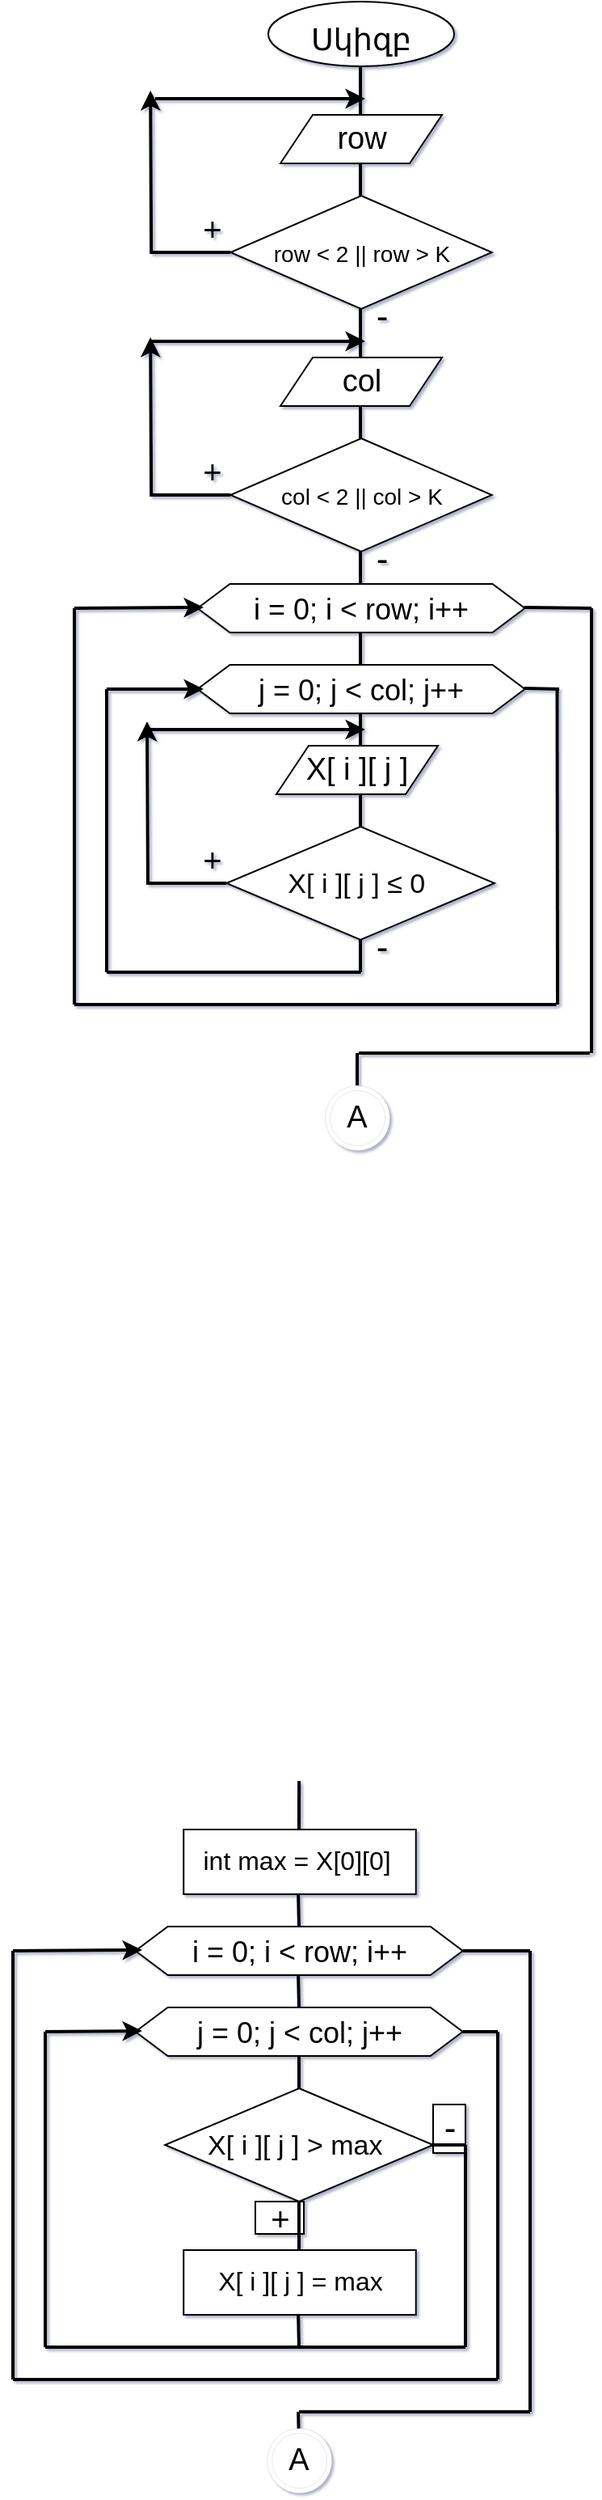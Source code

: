 <mxfile version="15.6.6" type="github"><diagram id="yQMnujrLuWFcyCCz4fXx" name="Page-1"><mxGraphModel dx="1382" dy="764" grid="1" gridSize="10" guides="1" tooltips="1" connect="1" arrows="1" fold="1" page="1" pageScale="1" pageWidth="850" pageHeight="1100" background="none" math="0" shadow="1"><root><mxCell id="0"/><mxCell id="1" parent="0"/><mxCell id="xvFAfYp4AePDCk2riCzN-5" value="&lt;font style=&quot;font-size: 19px&quot;&gt;Սկիզբ&lt;/font&gt;" style="ellipse;whiteSpace=wrap;html=1;fontSize=25;fontColor=default;strokeColor=default;fillColor=default;" parent="1" vertex="1"><mxGeometry x="370" y="110" width="115" height="40" as="geometry"/></mxCell><mxCell id="xvFAfYp4AePDCk2riCzN-6" value="row" style="shape=parallelogram;perimeter=parallelogramPerimeter;whiteSpace=wrap;html=1;fixedSize=1;fontSize=19;fontColor=default;strokeColor=default;fillColor=default;" parent="1" vertex="1"><mxGeometry x="377.5" y="180" width="100" height="30" as="geometry"/></mxCell><mxCell id="xvFAfYp4AePDCk2riCzN-7" value="col" style="shape=parallelogram;perimeter=parallelogramPerimeter;whiteSpace=wrap;html=1;fixedSize=1;fontSize=19;fontColor=default;strokeColor=default;fillColor=default;" parent="1" vertex="1"><mxGeometry x="377.5" y="330" width="100" height="30" as="geometry"/></mxCell><mxCell id="xvFAfYp4AePDCk2riCzN-17" value="" style="endArrow=none;html=1;rounded=0;labelBackgroundColor=default;fontSize=19;fontColor=default;strokeColor=default;strokeWidth=2;" parent="1" edge="1"><mxGeometry width="50" height="50" relative="1" as="geometry"><mxPoint x="427" y="180" as="sourcePoint"/><mxPoint x="427" y="150" as="targetPoint"/></mxGeometry></mxCell><mxCell id="xvFAfYp4AePDCk2riCzN-45" value="" style="edgeStyle=orthogonalEdgeStyle;rounded=0;orthogonalLoop=1;jettySize=auto;html=1;labelBackgroundColor=default;fontSize=22;fontColor=default;strokeColor=default;strokeWidth=2;" parent="1" source="xvFAfYp4AePDCk2riCzN-18" edge="1"><mxGeometry relative="1" as="geometry"><mxPoint x="297.1" y="165" as="targetPoint"/></mxGeometry></mxCell><mxCell id="xvFAfYp4AePDCk2riCzN-18" value="&lt;font style=&quot;font-size: 14px&quot;&gt;row &amp;lt; 2 || row &amp;gt; K&lt;/font&gt;" style="rhombus;whiteSpace=wrap;html=1;fontSize=19;fontColor=default;strokeColor=default;fillColor=default;" parent="1" vertex="1"><mxGeometry x="346.64" y="230" width="161.72" height="70" as="geometry"/></mxCell><mxCell id="xvFAfYp4AePDCk2riCzN-19" value="" style="endArrow=none;html=1;rounded=0;labelBackgroundColor=default;fontSize=14;fontColor=default;strokeColor=default;strokeWidth=2;" parent="1" edge="1"><mxGeometry width="50" height="50" relative="1" as="geometry"><mxPoint x="427" y="230" as="sourcePoint"/><mxPoint x="426.99" y="210" as="targetPoint"/></mxGeometry></mxCell><mxCell id="xvFAfYp4AePDCk2riCzN-21" value="&lt;font style=&quot;font-size: 20px&quot;&gt;+&lt;/font&gt;" style="text;html=1;align=center;verticalAlign=middle;resizable=0;points=[];autosize=1;strokeColor=none;fillColor=none;fontSize=14;fontColor=default;" parent="1" vertex="1"><mxGeometry x="320" y="240" width="30" height="20" as="geometry"/></mxCell><mxCell id="xvFAfYp4AePDCk2riCzN-22" value="&lt;font style=&quot;font-size: 22px&quot;&gt;-&lt;/font&gt;" style="text;html=1;align=center;verticalAlign=middle;resizable=0;points=[];autosize=1;strokeColor=none;fillColor=none;fontSize=20;fontColor=default;" parent="1" vertex="1"><mxGeometry x="430" y="290" width="20" height="30" as="geometry"/></mxCell><mxCell id="xvFAfYp4AePDCk2riCzN-46" value="" style="endArrow=classic;html=1;rounded=0;labelBackgroundColor=default;fontSize=22;fontColor=default;strokeColor=default;strokeWidth=2;" parent="1" edge="1"><mxGeometry width="50" height="50" relative="1" as="geometry"><mxPoint x="300" y="170" as="sourcePoint"/><mxPoint x="430" y="170" as="targetPoint"/></mxGeometry></mxCell><mxCell id="xvFAfYp4AePDCk2riCzN-55" value="" style="edgeStyle=orthogonalEdgeStyle;rounded=0;orthogonalLoop=1;jettySize=auto;html=1;labelBackgroundColor=default;fontSize=22;fontColor=default;strokeColor=default;strokeWidth=2;" parent="1" source="xvFAfYp4AePDCk2riCzN-47" edge="1"><mxGeometry relative="1" as="geometry"><mxPoint x="297.1" y="317.5" as="targetPoint"/></mxGeometry></mxCell><mxCell id="xvFAfYp4AePDCk2riCzN-47" value="&lt;font style=&quot;font-size: 14px&quot;&gt;col &amp;lt; 2 || col &amp;gt; K&lt;/font&gt;" style="rhombus;whiteSpace=wrap;html=1;fontSize=19;fontColor=default;strokeColor=default;fillColor=default;" parent="1" vertex="1"><mxGeometry x="346.64" y="380" width="161.72" height="70" as="geometry"/></mxCell><mxCell id="xvFAfYp4AePDCk2riCzN-48" value="" style="endArrow=none;html=1;rounded=0;labelBackgroundColor=default;fontSize=22;fontColor=default;strokeColor=default;strokeWidth=2;" parent="1" edge="1"><mxGeometry width="50" height="50" relative="1" as="geometry"><mxPoint x="427" y="360" as="sourcePoint"/><mxPoint x="427" y="370" as="targetPoint"/><Array as="points"><mxPoint x="427" y="380"/></Array></mxGeometry></mxCell><mxCell id="xvFAfYp4AePDCk2riCzN-50" value="&lt;font style=&quot;font-size: 20px&quot;&gt;+&lt;/font&gt;" style="text;html=1;align=center;verticalAlign=middle;resizable=0;points=[];autosize=1;strokeColor=none;fillColor=none;fontSize=14;fontColor=default;" parent="1" vertex="1"><mxGeometry x="320" y="390" width="30" height="20" as="geometry"/></mxCell><mxCell id="xvFAfYp4AePDCk2riCzN-59" value="" style="endArrow=none;html=1;rounded=0;labelBackgroundColor=default;fontSize=22;fontColor=default;strokeColor=default;strokeWidth=2;" parent="1" edge="1"><mxGeometry width="50" height="50" relative="1" as="geometry"><mxPoint x="427" y="300" as="sourcePoint"/><mxPoint x="427" y="330" as="targetPoint"/></mxGeometry></mxCell><mxCell id="xvFAfYp4AePDCk2riCzN-61" value="" style="endArrow=none;html=1;rounded=0;labelBackgroundColor=default;fontSize=22;fontColor=default;strokeColor=default;strokeWidth=2;" parent="1" edge="1"><mxGeometry width="50" height="50" relative="1" as="geometry"><mxPoint x="296.64" y="320" as="sourcePoint"/><mxPoint x="346.64" y="320" as="targetPoint"/></mxGeometry></mxCell><mxCell id="xvFAfYp4AePDCk2riCzN-62" value="" style="endArrow=classic;html=1;rounded=0;labelBackgroundColor=default;fontSize=22;fontColor=default;strokeColor=default;strokeWidth=2;" parent="1" edge="1"><mxGeometry width="50" height="50" relative="1" as="geometry"><mxPoint x="340" y="320" as="sourcePoint"/><mxPoint x="430" y="320" as="targetPoint"/></mxGeometry></mxCell><mxCell id="xvFAfYp4AePDCk2riCzN-63" value="&lt;font style=&quot;font-size: 18px&quot;&gt;i = 0; i &amp;lt; row; i++&lt;/font&gt;" style="shape=hexagon;perimeter=hexagonPerimeter2;whiteSpace=wrap;html=1;fixedSize=1;fontSize=22;fontColor=default;strokeColor=default;fillColor=default;" parent="1" vertex="1"><mxGeometry x="326.25" y="470" width="202.5" height="30" as="geometry"/></mxCell><mxCell id="xvFAfYp4AePDCk2riCzN-65" value="&lt;font style=&quot;font-size: 18px&quot;&gt;j = 0; j &amp;lt; col; j++&lt;/font&gt;" style="shape=hexagon;perimeter=hexagonPerimeter2;whiteSpace=wrap;html=1;fixedSize=1;fontSize=22;fontColor=default;strokeColor=default;fillColor=default;" parent="1" vertex="1"><mxGeometry x="326.25" y="520" width="202.5" height="30" as="geometry"/></mxCell><mxCell id="xvFAfYp4AePDCk2riCzN-66" value="" style="endArrow=none;html=1;rounded=0;labelBackgroundColor=default;fontSize=18;fontColor=default;strokeColor=default;strokeWidth=2;fillColor=default;" parent="1" edge="1"><mxGeometry width="50" height="50" relative="1" as="geometry"><mxPoint x="427" y="520" as="sourcePoint"/><mxPoint x="427" y="500" as="targetPoint"/></mxGeometry></mxCell><mxCell id="xvFAfYp4AePDCk2riCzN-68" value="X[ i ][ j ]" style="shape=parallelogram;perimeter=parallelogramPerimeter;whiteSpace=wrap;html=1;fixedSize=1;fontSize=19;fontColor=default;strokeColor=default;fillColor=default;" parent="1" vertex="1"><mxGeometry x="375" y="570" width="100" height="30" as="geometry"/></mxCell><mxCell id="xvFAfYp4AePDCk2riCzN-105" value="" style="edgeStyle=orthogonalEdgeStyle;rounded=0;orthogonalLoop=1;jettySize=auto;html=1;labelBackgroundColor=default;fontSize=17;fontColor=default;strokeColor=default;strokeWidth=2;fillColor=default;" parent="1" source="xvFAfYp4AePDCk2riCzN-70" edge="1"><mxGeometry relative="1" as="geometry"><mxPoint x="295" y="555" as="targetPoint"/></mxGeometry></mxCell><mxCell id="xvFAfYp4AePDCk2riCzN-70" value="&lt;font style=&quot;font-size: 17px&quot;&gt;X[ i ][ j ]&amp;nbsp;≤ 0&amp;nbsp;&lt;/font&gt;" style="rhombus;whiteSpace=wrap;html=1;fontSize=19;fontColor=default;strokeColor=default;fillColor=default;" parent="1" vertex="1"><mxGeometry x="344.14" y="620" width="165.86" height="70" as="geometry"/></mxCell><mxCell id="xvFAfYp4AePDCk2riCzN-76" value="" style="endArrow=none;html=1;rounded=0;labelBackgroundColor=default;fontSize=17;fontColor=default;strokeColor=default;strokeWidth=2;fillColor=default;" parent="1" edge="1"><mxGeometry width="50" height="50" relative="1" as="geometry"><mxPoint x="427" y="570" as="sourcePoint"/><mxPoint x="427" y="550" as="targetPoint"/></mxGeometry></mxCell><mxCell id="xvFAfYp4AePDCk2riCzN-79" value="" style="endArrow=none;html=1;rounded=0;labelBackgroundColor=default;fontSize=17;fontColor=default;strokeColor=default;strokeWidth=2;fillColor=default;" parent="1" edge="1"><mxGeometry width="50" height="50" relative="1" as="geometry"><mxPoint x="427" y="620" as="sourcePoint"/><mxPoint x="427" y="600" as="targetPoint"/></mxGeometry></mxCell><mxCell id="xvFAfYp4AePDCk2riCzN-81" value="&lt;font style=&quot;font-size: 22px&quot;&gt;-&lt;/font&gt;" style="text;html=1;align=center;verticalAlign=middle;resizable=0;points=[];autosize=1;strokeColor=none;fillColor=none;fontSize=20;fontColor=default;" parent="1" vertex="1"><mxGeometry x="430" y="440" width="20" height="30" as="geometry"/></mxCell><mxCell id="xvFAfYp4AePDCk2riCzN-82" value="" style="endArrow=none;html=1;rounded=0;labelBackgroundColor=default;fontSize=17;fontColor=default;strokeColor=default;strokeWidth=2;fillColor=default;" parent="1" edge="1"><mxGeometry width="50" height="50" relative="1" as="geometry"><mxPoint x="427" y="470" as="sourcePoint"/><mxPoint x="427" y="450" as="targetPoint"/></mxGeometry></mxCell><mxCell id="xvFAfYp4AePDCk2riCzN-83" value="&lt;font style=&quot;font-size: 20px&quot;&gt;+&lt;/font&gt;" style="text;html=1;align=center;verticalAlign=middle;resizable=0;points=[];autosize=1;strokeColor=none;fillColor=none;fontSize=14;fontColor=default;" parent="1" vertex="1"><mxGeometry x="320" y="630" width="30" height="20" as="geometry"/></mxCell><mxCell id="xvFAfYp4AePDCk2riCzN-84" value="&lt;font style=&quot;font-size: 22px&quot;&gt;-&lt;/font&gt;" style="text;html=1;align=center;verticalAlign=middle;resizable=0;points=[];autosize=1;strokeColor=none;fillColor=none;fontSize=20;fontColor=default;" parent="1" vertex="1"><mxGeometry x="430" y="680" width="20" height="30" as="geometry"/></mxCell><mxCell id="xvFAfYp4AePDCk2riCzN-106" value="" style="endArrow=classic;html=1;rounded=0;labelBackgroundColor=default;fontSize=17;fontColor=default;strokeColor=default;strokeWidth=2;fillColor=default;" parent="1" edge="1"><mxGeometry width="50" height="50" relative="1" as="geometry"><mxPoint x="296.25" y="560" as="sourcePoint"/><mxPoint x="430" y="560" as="targetPoint"/></mxGeometry></mxCell><mxCell id="xvFAfYp4AePDCk2riCzN-108" value="" style="endArrow=none;html=1;rounded=0;labelBackgroundColor=default;fontSize=17;fontColor=default;strokeColor=default;strokeWidth=2;fillColor=default;" parent="1" edge="1"><mxGeometry width="50" height="50" relative="1" as="geometry"><mxPoint x="427" y="710" as="sourcePoint"/><mxPoint x="427" y="690" as="targetPoint"/></mxGeometry></mxCell><mxCell id="xvFAfYp4AePDCk2riCzN-113" value="" style="endArrow=none;html=1;rounded=0;labelBackgroundColor=default;fontSize=16;fontColor=default;strokeColor=default;strokeWidth=2;fillColor=default;" parent="1" edge="1"><mxGeometry width="50" height="50" relative="1" as="geometry"><mxPoint x="270" y="710" as="sourcePoint"/><mxPoint x="427.3" y="710" as="targetPoint"/></mxGeometry></mxCell><mxCell id="xvFAfYp4AePDCk2riCzN-127" value="" style="endArrow=classic;html=1;rounded=0;labelBackgroundColor=default;fontSize=16;fontColor=default;strokeColor=default;strokeWidth=2;fillColor=default;" parent="1" edge="1"><mxGeometry width="50" height="50" relative="1" as="geometry"><mxPoint x="270" y="535" as="sourcePoint"/><mxPoint x="330" y="535" as="targetPoint"/></mxGeometry></mxCell><mxCell id="xvFAfYp4AePDCk2riCzN-128" value="" style="endArrow=none;html=1;rounded=0;labelBackgroundColor=default;fontSize=16;fontColor=default;strokeColor=default;strokeWidth=2;fillColor=default;startArrow=none;" parent="1" edge="1"><mxGeometry width="50" height="50" relative="1" as="geometry"><mxPoint x="270" y="535" as="sourcePoint"/><mxPoint x="270" y="540" as="targetPoint"/></mxGeometry></mxCell><mxCell id="xvFAfYp4AePDCk2riCzN-130" value="" style="endArrow=none;html=1;rounded=0;labelBackgroundColor=default;fontSize=16;fontColor=default;strokeColor=default;strokeWidth=2;fillColor=default;" parent="1" edge="1"><mxGeometry width="50" height="50" relative="1" as="geometry"><mxPoint x="270" y="710" as="sourcePoint"/><mxPoint x="270" y="535" as="targetPoint"/></mxGeometry></mxCell><mxCell id="xvFAfYp4AePDCk2riCzN-132" value="" style="endArrow=none;html=1;rounded=0;labelBackgroundColor=default;fontSize=16;fontColor=default;strokeColor=default;strokeWidth=2;fillColor=default;" parent="1" edge="1"><mxGeometry width="50" height="50" relative="1" as="geometry"><mxPoint x="528.32" y="534.5" as="sourcePoint"/><mxPoint x="550" y="535" as="targetPoint"/></mxGeometry></mxCell><mxCell id="xvFAfYp4AePDCk2riCzN-133" value="" style="endArrow=none;html=1;rounded=0;labelBackgroundColor=default;fontSize=16;fontColor=default;strokeColor=default;strokeWidth=2;fillColor=default;" parent="1" edge="1"><mxGeometry width="50" height="50" relative="1" as="geometry"><mxPoint x="549" y="730" as="sourcePoint"/><mxPoint x="548.75" y="535" as="targetPoint"/></mxGeometry></mxCell><mxCell id="xvFAfYp4AePDCk2riCzN-136" value="" style="endArrow=none;html=1;rounded=0;labelBackgroundColor=default;fontSize=16;fontColor=default;strokeColor=default;strokeWidth=2;fillColor=default;startArrow=none;" parent="1" edge="1"><mxGeometry width="50" height="50" relative="1" as="geometry"><mxPoint x="548.32" y="730" as="sourcePoint"/><mxPoint x="547.5" y="730" as="targetPoint"/></mxGeometry></mxCell><mxCell id="xvFAfYp4AePDCk2riCzN-139" value="" style="endArrow=none;html=1;rounded=0;labelBackgroundColor=default;fontSize=16;fontColor=default;strokeColor=default;strokeWidth=2;fillColor=default;" parent="1" edge="1"><mxGeometry width="50" height="50" relative="1" as="geometry"><mxPoint x="250" y="730" as="sourcePoint"/><mxPoint x="548.32" y="730" as="targetPoint"/></mxGeometry></mxCell><mxCell id="xvFAfYp4AePDCk2riCzN-140" value="" style="endArrow=none;html=1;rounded=0;labelBackgroundColor=default;fontSize=16;fontColor=default;strokeColor=default;strokeWidth=2;fillColor=default;entryX=0.475;entryY=0.45;entryDx=0;entryDy=0;entryPerimeter=0;" parent="1" edge="1"><mxGeometry width="50" height="50" relative="1" as="geometry"><mxPoint x="250" y="730" as="sourcePoint"/><mxPoint x="250" y="485" as="targetPoint"/></mxGeometry></mxCell><mxCell id="xvFAfYp4AePDCk2riCzN-141" value="" style="endArrow=classic;html=1;rounded=0;labelBackgroundColor=default;fontSize=16;fontColor=default;strokeColor=default;strokeWidth=2;fillColor=default;startArrow=none;" parent="1" edge="1"><mxGeometry width="50" height="50" relative="1" as="geometry"><mxPoint x="250" y="485" as="sourcePoint"/><mxPoint x="330" y="484.5" as="targetPoint"/></mxGeometry></mxCell><mxCell id="xvFAfYp4AePDCk2riCzN-143" value="" style="endArrow=none;html=1;rounded=0;labelBackgroundColor=default;fontSize=16;fontColor=default;strokeColor=default;strokeWidth=2;fillColor=default;" parent="1" edge="1"><mxGeometry width="50" height="50" relative="1" as="geometry"><mxPoint x="250" y="484.5" as="sourcePoint"/><mxPoint x="250" y="485" as="targetPoint"/></mxGeometry></mxCell><mxCell id="xvFAfYp4AePDCk2riCzN-144" value="" style="endArrow=none;html=1;rounded=0;labelBackgroundColor=default;fontSize=16;fontColor=default;strokeColor=default;strokeWidth=2;fillColor=default;" parent="1" edge="1"><mxGeometry width="50" height="50" relative="1" as="geometry"><mxPoint x="528.32" y="484.5" as="sourcePoint"/><mxPoint x="570" y="485" as="targetPoint"/></mxGeometry></mxCell><mxCell id="xvFAfYp4AePDCk2riCzN-145" value="" style="endArrow=none;html=1;rounded=0;labelBackgroundColor=default;fontSize=16;fontColor=default;strokeColor=default;strokeWidth=2;fillColor=default;" parent="1" edge="1"><mxGeometry width="50" height="50" relative="1" as="geometry"><mxPoint x="570" y="760" as="sourcePoint"/><mxPoint x="570" y="485" as="targetPoint"/></mxGeometry></mxCell><mxCell id="xvFAfYp4AePDCk2riCzN-148" value="" style="endArrow=none;html=1;rounded=0;labelBackgroundColor=default;fontSize=16;fontColor=default;strokeColor=default;strokeWidth=2;fillColor=default;exitX=0.398;exitY=0.525;exitDx=0;exitDy=0;exitPerimeter=0;" parent="1" edge="1"><mxGeometry width="50" height="50" relative="1" as="geometry"><mxPoint x="426.0" y="760" as="sourcePoint"/><mxPoint x="568.93" y="760" as="targetPoint"/><Array as="points"><mxPoint x="500.93" y="760"/></Array></mxGeometry></mxCell><mxCell id="xvFAfYp4AePDCk2riCzN-207" value="A" style="ellipse;shape=doubleEllipse;whiteSpace=wrap;html=1;aspect=fixed;fontSize=19;fontColor=default;strokeColor=default;strokeWidth=0;fillColor=default;" parent="1" vertex="1"><mxGeometry x="405" y="780" width="40" height="40" as="geometry"/></mxCell><mxCell id="xvFAfYp4AePDCk2riCzN-209" value="" style="endArrow=none;html=1;rounded=0;labelBackgroundColor=default;fontSize=19;fontColor=default;strokeColor=default;strokeWidth=2;fillColor=default;entryX=0.55;entryY=0.575;entryDx=0;entryDy=0;entryPerimeter=0;" parent="1" edge="1"><mxGeometry width="50" height="50" relative="1" as="geometry"><mxPoint x="425" y="780" as="sourcePoint"/><mxPoint x="425" y="760" as="targetPoint"/></mxGeometry></mxCell><mxCell id="xvFAfYp4AePDCk2riCzN-210" value="&lt;font style=&quot;font-size: 16px&quot;&gt;int max = X[0][0]&amp;nbsp;&lt;/font&gt;" style="rounded=0;whiteSpace=wrap;html=1;fontSize=17;fontColor=default;strokeColor=default;fillColor=default;" parent="1" vertex="1"><mxGeometry x="317.62" y="1240" width="143.75" height="40" as="geometry"/></mxCell><mxCell id="xvFAfYp4AePDCk2riCzN-211" value="&lt;font style=&quot;font-size: 18px&quot;&gt;i = 0; i &amp;lt; row; i++&lt;/font&gt;" style="shape=hexagon;perimeter=hexagonPerimeter2;whiteSpace=wrap;html=1;fixedSize=1;fontSize=22;fontColor=default;strokeColor=default;fillColor=default;" parent="1" vertex="1"><mxGeometry x="287.82" y="1300" width="202.5" height="30" as="geometry"/></mxCell><mxCell id="xvFAfYp4AePDCk2riCzN-212" value="&lt;font style=&quot;font-size: 18px&quot;&gt;j = 0; j &amp;lt; col; j++&lt;/font&gt;" style="shape=hexagon;perimeter=hexagonPerimeter2;whiteSpace=wrap;html=1;fixedSize=1;fontSize=22;fontColor=default;strokeColor=default;fillColor=default;" parent="1" vertex="1"><mxGeometry x="287.82" y="1350" width="202.5" height="30" as="geometry"/></mxCell><mxCell id="xvFAfYp4AePDCk2riCzN-213" value="" style="endArrow=none;html=1;rounded=0;labelBackgroundColor=default;fontSize=16;fontColor=default;strokeColor=default;strokeWidth=2;fillColor=default;" parent="1" edge="1"><mxGeometry width="50" height="50" relative="1" as="geometry"><mxPoint x="389" y="1300" as="sourcePoint"/><mxPoint x="388.57" y="1280" as="targetPoint"/></mxGeometry></mxCell><mxCell id="xvFAfYp4AePDCk2riCzN-214" value="" style="endArrow=none;html=1;rounded=0;labelBackgroundColor=default;fontSize=16;fontColor=default;strokeColor=default;strokeWidth=2;fillColor=default;startArrow=none;" parent="1" edge="1"><mxGeometry width="50" height="50" relative="1" as="geometry"><mxPoint x="389.07" y="1210" as="sourcePoint"/><mxPoint x="389" y="1210" as="targetPoint"/></mxGeometry></mxCell><mxCell id="xvFAfYp4AePDCk2riCzN-215" value="" style="endArrow=none;html=1;rounded=0;labelBackgroundColor=default;fontSize=16;fontColor=default;strokeColor=default;strokeWidth=2;fillColor=default;" parent="1" edge="1"><mxGeometry width="50" height="50" relative="1" as="geometry"><mxPoint x="389" y="1240" as="sourcePoint"/><mxPoint x="389.07" y="1210" as="targetPoint"/></mxGeometry></mxCell><mxCell id="xvFAfYp4AePDCk2riCzN-216" value="" style="endArrow=none;html=1;rounded=0;labelBackgroundColor=default;fontSize=16;fontColor=default;strokeColor=default;strokeWidth=2;fillColor=default;" parent="1" edge="1"><mxGeometry width="50" height="50" relative="1" as="geometry"><mxPoint x="389" y="1350" as="sourcePoint"/><mxPoint x="388.57" y="1330" as="targetPoint"/></mxGeometry></mxCell><mxCell id="xvFAfYp4AePDCk2riCzN-217" value="&lt;font style=&quot;font-size: 17px&quot;&gt;X[ i ][ j ] &amp;gt; max&amp;nbsp;&lt;/font&gt;" style="rhombus;whiteSpace=wrap;html=1;fontSize=19;fontColor=default;strokeColor=default;fillColor=default;" parent="1" vertex="1"><mxGeometry x="306.14" y="1400" width="165.86" height="70" as="geometry"/></mxCell><mxCell id="xvFAfYp4AePDCk2riCzN-218" value="&lt;font style=&quot;font-size: 20px&quot;&gt;+&lt;/font&gt;" style="text;html=1;align=center;verticalAlign=middle;resizable=0;points=[];autosize=1;strokeColor=default;fillColor=default;fontSize=14;fontColor=default;" parent="1" vertex="1"><mxGeometry x="362" y="1470" width="30" height="20" as="geometry"/></mxCell><mxCell id="xvFAfYp4AePDCk2riCzN-219" value="&lt;font style=&quot;font-size: 22px&quot;&gt;-&lt;/font&gt;" style="text;html=1;align=center;verticalAlign=middle;resizable=0;points=[];autosize=1;strokeColor=default;fillColor=default;fontSize=20;fontColor=default;" parent="1" vertex="1"><mxGeometry x="472" y="1410" width="20" height="30" as="geometry"/></mxCell><mxCell id="xvFAfYp4AePDCk2riCzN-220" value="&lt;span style=&quot;font-size: 16px&quot;&gt;X[ i ][ j ] = max&lt;/span&gt;" style="rounded=0;whiteSpace=wrap;html=1;fontSize=17;fontColor=default;strokeColor=default;fillColor=default;" parent="1" vertex="1"><mxGeometry x="317.62" y="1500" width="143.75" height="40" as="geometry"/></mxCell><mxCell id="xvFAfYp4AePDCk2riCzN-221" value="" style="endArrow=none;html=1;rounded=0;labelBackgroundColor=default;fontSize=16;fontColor=default;strokeColor=default;strokeWidth=2;fillColor=default;" parent="1" edge="1"><mxGeometry width="50" height="50" relative="1" as="geometry"><mxPoint x="389" y="1500" as="sourcePoint"/><mxPoint x="389" y="1470" as="targetPoint"/></mxGeometry></mxCell><mxCell id="xvFAfYp4AePDCk2riCzN-222" value="" style="line;strokeWidth=2;html=1;fontSize=16;fontColor=default;fillColor=default;strokeColor=default;" parent="1" vertex="1"><mxGeometry x="470.36" y="1430" width="21.64" height="10" as="geometry"/></mxCell><mxCell id="xvFAfYp4AePDCk2riCzN-223" value="" style="endArrow=none;html=1;rounded=0;labelBackgroundColor=default;fontSize=16;fontColor=default;strokeColor=default;strokeWidth=2;fillColor=default;" parent="1" edge="1"><mxGeometry width="50" height="50" relative="1" as="geometry"><mxPoint x="232" y="1560" as="sourcePoint"/><mxPoint x="492" y="1560" as="targetPoint"/></mxGeometry></mxCell><mxCell id="xvFAfYp4AePDCk2riCzN-224" value="" style="endArrow=none;html=1;rounded=0;labelBackgroundColor=default;fontSize=16;fontColor=default;strokeColor=default;strokeWidth=2;fillColor=default;entryX=0.475;entryY=0.425;entryDx=0;entryDy=0;entryPerimeter=0;" parent="1" edge="1"><mxGeometry width="50" height="50" relative="1" as="geometry"><mxPoint x="232" y="1560" as="sourcePoint"/><mxPoint x="232" y="1365" as="targetPoint"/></mxGeometry></mxCell><mxCell id="xvFAfYp4AePDCk2riCzN-225" value="" style="endArrow=none;html=1;rounded=0;labelBackgroundColor=default;fontSize=16;fontColor=default;strokeColor=default;strokeWidth=2;fillColor=default;" parent="1" edge="1"><mxGeometry width="50" height="50" relative="1" as="geometry"><mxPoint x="389" y="1400" as="sourcePoint"/><mxPoint x="389" y="1380" as="targetPoint"/></mxGeometry></mxCell><mxCell id="xvFAfYp4AePDCk2riCzN-226" value="" style="endArrow=none;html=1;rounded=0;labelBackgroundColor=default;fontSize=16;fontColor=default;strokeColor=default;strokeWidth=2;fillColor=default;" parent="1" edge="1"><mxGeometry width="50" height="50" relative="1" as="geometry"><mxPoint x="389" y="1560" as="sourcePoint"/><mxPoint x="388.57" y="1540" as="targetPoint"/></mxGeometry></mxCell><mxCell id="xvFAfYp4AePDCk2riCzN-227" value="" style="endArrow=classic;html=1;rounded=0;labelBackgroundColor=default;fontSize=16;fontColor=default;strokeColor=default;strokeWidth=2;fillColor=default;startArrow=none;" parent="1" edge="1"><mxGeometry width="50" height="50" relative="1" as="geometry"><mxPoint x="232" y="1365" as="sourcePoint"/><mxPoint x="292" y="1364.5" as="targetPoint"/></mxGeometry></mxCell><mxCell id="xvFAfYp4AePDCk2riCzN-228" value="" style="endArrow=none;html=1;rounded=0;labelBackgroundColor=default;fontSize=16;fontColor=default;strokeColor=default;strokeWidth=2;fillColor=default;" parent="1" edge="1"><mxGeometry width="50" height="50" relative="1" as="geometry"><mxPoint x="232" y="1365" as="sourcePoint"/><mxPoint x="232" y="1365" as="targetPoint"/></mxGeometry></mxCell><mxCell id="xvFAfYp4AePDCk2riCzN-229" value="" style="line;strokeWidth=2;html=1;fontSize=16;fontColor=default;fillColor=default;strokeColor=default;" parent="1" vertex="1"><mxGeometry x="490.32" y="1360" width="21.68" height="10" as="geometry"/></mxCell><mxCell id="xvFAfYp4AePDCk2riCzN-230" value="" style="endArrow=none;html=1;rounded=0;labelBackgroundColor=default;fontSize=16;fontColor=default;strokeColor=default;strokeWidth=2;fillColor=default;" parent="1" edge="1"><mxGeometry width="50" height="50" relative="1" as="geometry"><mxPoint x="512" y="1480" as="sourcePoint"/><mxPoint x="512" y="1365" as="targetPoint"/></mxGeometry></mxCell><mxCell id="xvFAfYp4AePDCk2riCzN-231" value="" style="endArrow=none;html=1;rounded=0;labelBackgroundColor=default;fontSize=16;fontColor=default;strokeColor=default;strokeWidth=2;fillColor=default;" parent="1" edge="1"><mxGeometry width="50" height="50" relative="1" as="geometry"><mxPoint x="492" y="1560" as="sourcePoint"/><mxPoint x="492" y="1435" as="targetPoint"/></mxGeometry></mxCell><mxCell id="xvFAfYp4AePDCk2riCzN-232" value="" style="endArrow=none;html=1;rounded=0;labelBackgroundColor=default;fontSize=16;fontColor=default;strokeColor=default;strokeWidth=2;fillColor=default;" parent="1" edge="1"><mxGeometry width="50" height="50" relative="1" as="geometry"><mxPoint x="512" y="1580" as="sourcePoint"/><mxPoint x="512" y="1475" as="targetPoint"/></mxGeometry></mxCell><mxCell id="xvFAfYp4AePDCk2riCzN-233" value="" style="endArrow=none;html=1;rounded=0;labelBackgroundColor=default;fontSize=16;fontColor=default;strokeColor=default;strokeWidth=2;fillColor=default;" parent="1" edge="1"><mxGeometry width="50" height="50" relative="1" as="geometry"><mxPoint x="212" y="1580" as="sourcePoint"/><mxPoint x="512" y="1580" as="targetPoint"/></mxGeometry></mxCell><mxCell id="xvFAfYp4AePDCk2riCzN-234" value="" style="endArrow=none;html=1;rounded=0;labelBackgroundColor=default;fontSize=16;fontColor=default;strokeColor=default;strokeWidth=2;fillColor=default;entryX=0.475;entryY=0.4;entryDx=0;entryDy=0;entryPerimeter=0;" parent="1" edge="1"><mxGeometry width="50" height="50" relative="1" as="geometry"><mxPoint x="212" y="1580" as="sourcePoint"/><mxPoint x="212" y="1315" as="targetPoint"/></mxGeometry></mxCell><mxCell id="xvFAfYp4AePDCk2riCzN-235" value="" style="endArrow=classic;html=1;rounded=0;labelBackgroundColor=default;fontSize=16;fontColor=default;strokeColor=default;strokeWidth=2;fillColor=default;" parent="1" edge="1"><mxGeometry width="50" height="50" relative="1" as="geometry"><mxPoint x="212" y="1315" as="sourcePoint"/><mxPoint x="292" y="1314.5" as="targetPoint"/></mxGeometry></mxCell><mxCell id="xvFAfYp4AePDCk2riCzN-236" value="" style="line;strokeWidth=2;html=1;fontSize=16;fontColor=default;fillColor=default;strokeColor=default;" parent="1" vertex="1"><mxGeometry x="490.32" y="1310" width="41.68" height="10" as="geometry"/></mxCell><mxCell id="xvFAfYp4AePDCk2riCzN-237" value="" style="endArrow=none;html=1;rounded=0;labelBackgroundColor=default;fontSize=16;fontColor=default;strokeColor=default;strokeWidth=2;fillColor=default;" parent="1" edge="1"><mxGeometry width="50" height="50" relative="1" as="geometry"><mxPoint x="532" y="1600" as="sourcePoint"/><mxPoint x="532" y="1315" as="targetPoint"/></mxGeometry></mxCell><mxCell id="xvFAfYp4AePDCk2riCzN-238" value="" style="endArrow=none;html=1;rounded=0;labelBackgroundColor=default;fontSize=16;fontColor=default;strokeColor=default;strokeWidth=2;fillColor=default;exitX=0.598;exitY=0.55;exitDx=0;exitDy=0;exitPerimeter=0;" parent="1" edge="1"><mxGeometry width="50" height="50" relative="1" as="geometry"><mxPoint x="389.07" y="1600" as="sourcePoint"/><mxPoint x="532" y="1600" as="targetPoint"/></mxGeometry></mxCell><mxCell id="xvFAfYp4AePDCk2riCzN-239" value="" style="endArrow=none;html=1;rounded=0;labelBackgroundColor=default;fontSize=16;fontColor=default;strokeColor=default;strokeWidth=2;fillColor=default;" parent="1" edge="1"><mxGeometry width="50" height="50" relative="1" as="geometry"><mxPoint x="389" y="1620" as="sourcePoint"/><mxPoint x="388.57" y="1600" as="targetPoint"/></mxGeometry></mxCell><mxCell id="xvFAfYp4AePDCk2riCzN-240" value="A" style="ellipse;shape=doubleEllipse;whiteSpace=wrap;html=1;aspect=fixed;fontSize=19;fontColor=default;strokeColor=default;strokeWidth=0;fillColor=default;" parent="1" vertex="1"><mxGeometry x="369.07" y="1610" width="40" height="40" as="geometry"/></mxCell></root></mxGraphModel></diagram></mxfile>